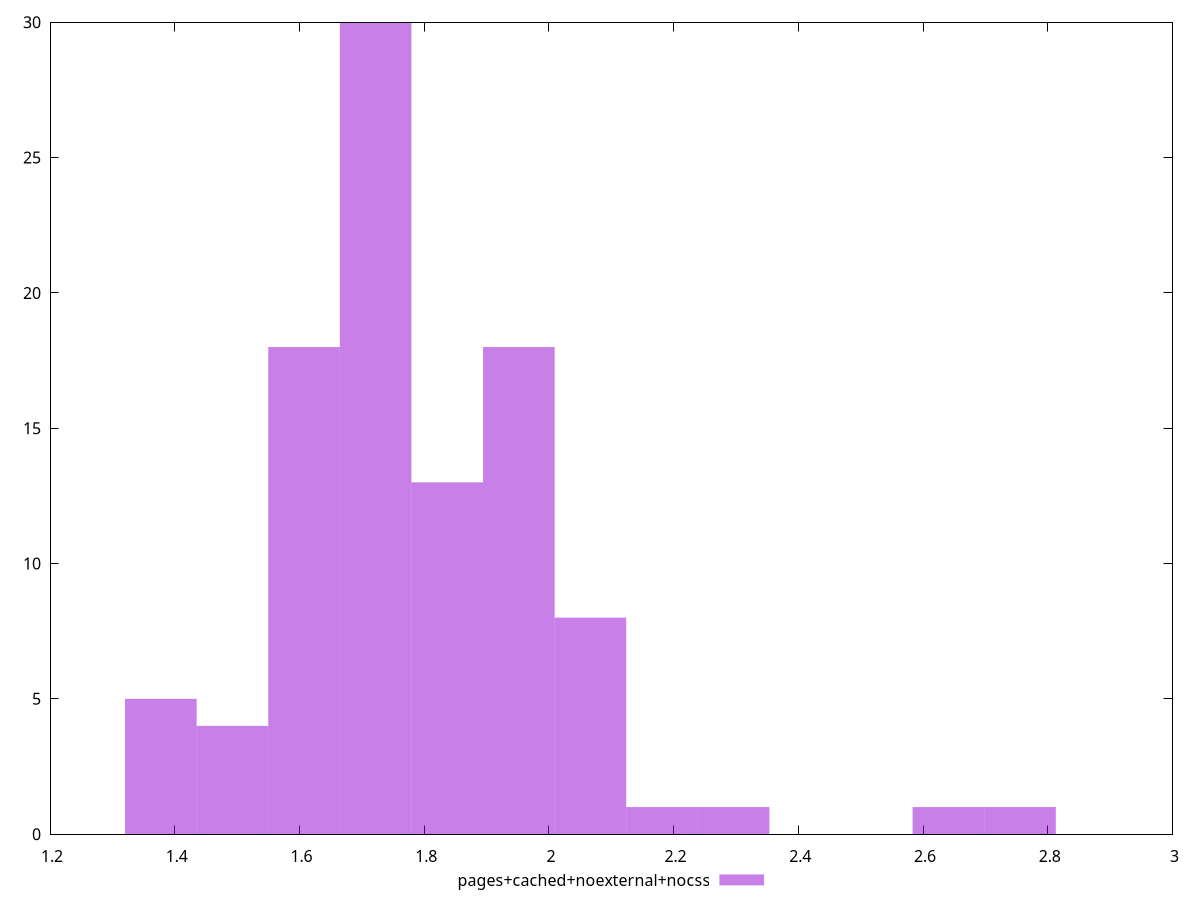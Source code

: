 $_pagesCachedNoexternalNocss <<EOF
1.6073588811530848 18
1.7221702298068766 30
1.3777361838455013 5
1.9517929271144603 18
1.4925475324992932 4
2.066604275768252 8
1.8369815784606685 13
2.296226973075836 1
2.1814156244220437 1
2.7554723676910027 1
2.640661019037211 1
EOF
set key outside below
set terminal pngcairo
set output "report_00005_2020-11-02T22-26-11.212Z/server-response-time/pages+cached+noexternal+nocss//raw_hist.png"
set yrange [0:30]
set boxwidth 0.11481134865379178
set style fill transparent solid 0.5 noborder
plot $_pagesCachedNoexternalNocss title "pages+cached+noexternal+nocss" with boxes ,